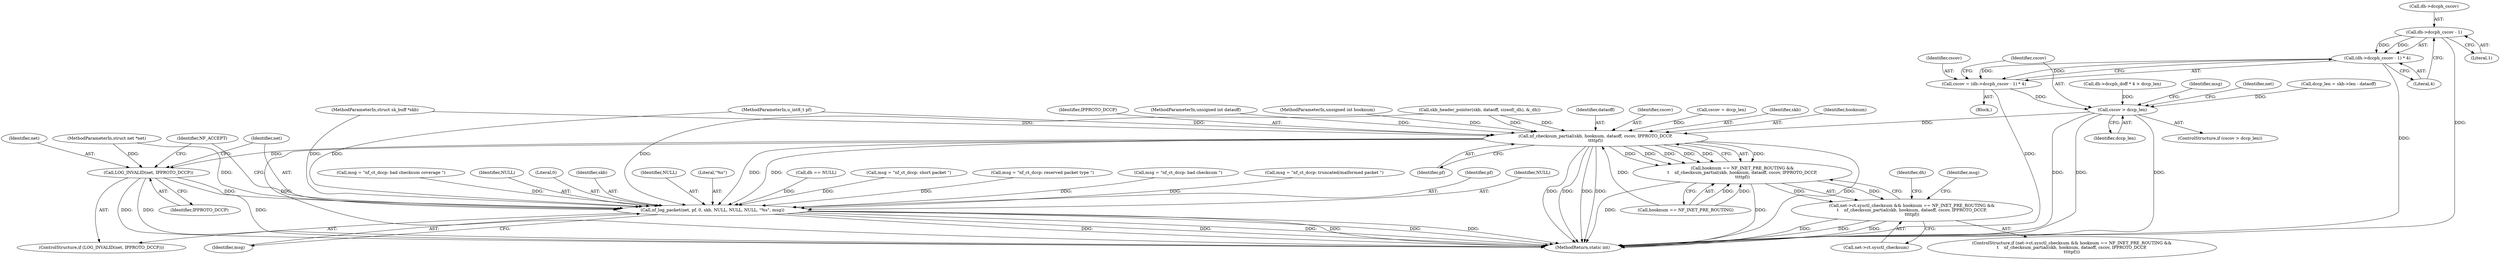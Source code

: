 digraph "0_linux_b22f5126a24b3b2f15448c3f2a254fc10cbc2b92@pointer" {
"1000172" [label="(Call,dh->dccph_cscov - 1)"];
"1000171" [label="(Call,(dh->dccph_cscov - 1) * 4)"];
"1000169" [label="(Call,cscov = (dh->dccph_cscov - 1) * 4)"];
"1000179" [label="(Call,cscov > dccp_len)"];
"1000198" [label="(Call,nf_checksum_partial(skb, hooknum, dataoff, cscov, IPPROTO_DCCP,\n\t\t\t\tpf))"];
"1000194" [label="(Call,hooknum == NF_INET_PRE_ROUTING &&\n\t    nf_checksum_partial(skb, hooknum, dataoff, cscov, IPPROTO_DCCP,\n\t\t\t\tpf))"];
"1000188" [label="(Call,net->ct.sysctl_checksum && hooknum == NF_INET_PRE_ROUTING &&\n\t    nf_checksum_partial(skb, hooknum, dataoff, cscov, IPPROTO_DCCP,\n\t\t\t\tpf))"];
"1000225" [label="(Call,LOG_INVALID(net, IPPROTO_DCCP))"];
"1000228" [label="(Call,nf_log_packet(net, pf, 0, skb, NULL, NULL, NULL, \"%s\", msg))"];
"1000241" [label="(MethodReturn,static int)"];
"1000195" [label="(Call,hooknum == NF_INET_PRE_ROUTING)"];
"1000206" [label="(Call,msg = \"nf_ct_dccp: bad checksum \")"];
"1000204" [label="(Identifier,pf)"];
"1000104" [label="(MethodParameterIn,unsigned int dataoff)"];
"1000228" [label="(Call,nf_log_packet(net, pf, 0, skb, NULL, NULL, NULL, \"%s\", msg))"];
"1000236" [label="(Literal,\"%s\")"];
"1000157" [label="(Call,msg = \"nf_ct_dccp: truncated/malformed packet \")"];
"1000230" [label="(Identifier,pf)"];
"1000187" [label="(ControlStructure,if (net->ct.sysctl_checksum && hooknum == NF_INET_PRE_ROUTING &&\n\t    nf_checksum_partial(skb, hooknum, dataoff, cscov, IPPROTO_DCCP,\n\t\t\t\tpf)))"];
"1000179" [label="(Call,cscov > dccp_len)"];
"1000233" [label="(Identifier,NULL)"];
"1000225" [label="(Call,LOG_INVALID(net, IPPROTO_DCCP))"];
"1000107" [label="(MethodParameterIn,unsigned int hooknum)"];
"1000172" [label="(Call,dh->dccph_cscov - 1)"];
"1000183" [label="(Call,msg = \"nf_ct_dccp: bad checksum coverage \")"];
"1000178" [label="(ControlStructure,if (cscov > dccp_len))"];
"1000231" [label="(Literal,0)"];
"1000232" [label="(Identifier,skb)"];
"1000201" [label="(Identifier,dataoff)"];
"1000177" [label="(Literal,4)"];
"1000112" [label="(Call,dccp_len = skb->len - dataoff)"];
"1000103" [label="(MethodParameterIn,struct sk_buff *skb)"];
"1000106" [label="(MethodParameterIn,u_int8_t pf)"];
"1000168" [label="(Block,)"];
"1000180" [label="(Identifier,cscov)"];
"1000234" [label="(Identifier,NULL)"];
"1000171" [label="(Call,(dh->dccph_cscov - 1) * 4)"];
"1000202" [label="(Identifier,cscov)"];
"1000169" [label="(Call,cscov = (dh->dccph_cscov - 1) * 4)"];
"1000194" [label="(Call,hooknum == NF_INET_PRE_ROUTING &&\n\t    nf_checksum_partial(skb, hooknum, dataoff, cscov, IPPROTO_DCCP,\n\t\t\t\tpf))"];
"1000235" [label="(Identifier,NULL)"];
"1000198" [label="(Call,nf_checksum_partial(skb, hooknum, dataoff, cscov, IPPROTO_DCCP,\n\t\t\t\tpf))"];
"1000176" [label="(Literal,1)"];
"1000101" [label="(MethodParameterIn,struct net *net)"];
"1000161" [label="(Call,cscov = dccp_len)"];
"1000131" [label="(Call,dh == NULL)"];
"1000135" [label="(Call,msg = \"nf_ct_dccp: short packet \")"];
"1000199" [label="(Identifier,skb)"];
"1000200" [label="(Identifier,hooknum)"];
"1000188" [label="(Call,net->ct.sysctl_checksum && hooknum == NF_INET_PRE_ROUTING &&\n\t    nf_checksum_partial(skb, hooknum, dataoff, cscov, IPPROTO_DCCP,\n\t\t\t\tpf))"];
"1000227" [label="(Identifier,IPPROTO_DCCP)"];
"1000181" [label="(Identifier,dccp_len)"];
"1000149" [label="(Call,dh->dccph_doff * 4 > dccp_len)"];
"1000237" [label="(Identifier,msg)"];
"1000184" [label="(Identifier,msg)"];
"1000226" [label="(Identifier,net)"];
"1000229" [label="(Identifier,net)"];
"1000213" [label="(Identifier,dh)"];
"1000217" [label="(Call,msg = \"nf_ct_dccp: reserved packet type \")"];
"1000224" [label="(ControlStructure,if (LOG_INVALID(net, IPPROTO_DCCP)))"];
"1000203" [label="(Identifier,IPPROTO_DCCP)"];
"1000123" [label="(Call,skb_header_pointer(skb, dataoff, sizeof(_dh), &_dh))"];
"1000189" [label="(Call,net->ct.sysctl_checksum)"];
"1000191" [label="(Identifier,net)"];
"1000240" [label="(Identifier,NF_ACCEPT)"];
"1000173" [label="(Call,dh->dccph_cscov)"];
"1000170" [label="(Identifier,cscov)"];
"1000207" [label="(Identifier,msg)"];
"1000172" -> "1000171"  [label="AST: "];
"1000172" -> "1000176"  [label="CFG: "];
"1000173" -> "1000172"  [label="AST: "];
"1000176" -> "1000172"  [label="AST: "];
"1000177" -> "1000172"  [label="CFG: "];
"1000172" -> "1000241"  [label="DDG: "];
"1000172" -> "1000171"  [label="DDG: "];
"1000172" -> "1000171"  [label="DDG: "];
"1000171" -> "1000169"  [label="AST: "];
"1000171" -> "1000177"  [label="CFG: "];
"1000177" -> "1000171"  [label="AST: "];
"1000169" -> "1000171"  [label="CFG: "];
"1000171" -> "1000241"  [label="DDG: "];
"1000171" -> "1000169"  [label="DDG: "];
"1000171" -> "1000169"  [label="DDG: "];
"1000169" -> "1000168"  [label="AST: "];
"1000170" -> "1000169"  [label="AST: "];
"1000180" -> "1000169"  [label="CFG: "];
"1000169" -> "1000241"  [label="DDG: "];
"1000169" -> "1000179"  [label="DDG: "];
"1000179" -> "1000178"  [label="AST: "];
"1000179" -> "1000181"  [label="CFG: "];
"1000180" -> "1000179"  [label="AST: "];
"1000181" -> "1000179"  [label="AST: "];
"1000184" -> "1000179"  [label="CFG: "];
"1000191" -> "1000179"  [label="CFG: "];
"1000179" -> "1000241"  [label="DDG: "];
"1000179" -> "1000241"  [label="DDG: "];
"1000179" -> "1000241"  [label="DDG: "];
"1000149" -> "1000179"  [label="DDG: "];
"1000112" -> "1000179"  [label="DDG: "];
"1000179" -> "1000198"  [label="DDG: "];
"1000198" -> "1000194"  [label="AST: "];
"1000198" -> "1000204"  [label="CFG: "];
"1000199" -> "1000198"  [label="AST: "];
"1000200" -> "1000198"  [label="AST: "];
"1000201" -> "1000198"  [label="AST: "];
"1000202" -> "1000198"  [label="AST: "];
"1000203" -> "1000198"  [label="AST: "];
"1000204" -> "1000198"  [label="AST: "];
"1000194" -> "1000198"  [label="CFG: "];
"1000198" -> "1000241"  [label="DDG: "];
"1000198" -> "1000241"  [label="DDG: "];
"1000198" -> "1000241"  [label="DDG: "];
"1000198" -> "1000241"  [label="DDG: "];
"1000198" -> "1000241"  [label="DDG: "];
"1000198" -> "1000241"  [label="DDG: "];
"1000198" -> "1000194"  [label="DDG: "];
"1000198" -> "1000194"  [label="DDG: "];
"1000198" -> "1000194"  [label="DDG: "];
"1000198" -> "1000194"  [label="DDG: "];
"1000198" -> "1000194"  [label="DDG: "];
"1000198" -> "1000194"  [label="DDG: "];
"1000123" -> "1000198"  [label="DDG: "];
"1000123" -> "1000198"  [label="DDG: "];
"1000103" -> "1000198"  [label="DDG: "];
"1000195" -> "1000198"  [label="DDG: "];
"1000107" -> "1000198"  [label="DDG: "];
"1000104" -> "1000198"  [label="DDG: "];
"1000161" -> "1000198"  [label="DDG: "];
"1000106" -> "1000198"  [label="DDG: "];
"1000198" -> "1000225"  [label="DDG: "];
"1000198" -> "1000228"  [label="DDG: "];
"1000198" -> "1000228"  [label="DDG: "];
"1000194" -> "1000188"  [label="AST: "];
"1000194" -> "1000195"  [label="CFG: "];
"1000195" -> "1000194"  [label="AST: "];
"1000188" -> "1000194"  [label="CFG: "];
"1000194" -> "1000241"  [label="DDG: "];
"1000194" -> "1000241"  [label="DDG: "];
"1000194" -> "1000188"  [label="DDG: "];
"1000194" -> "1000188"  [label="DDG: "];
"1000195" -> "1000194"  [label="DDG: "];
"1000195" -> "1000194"  [label="DDG: "];
"1000188" -> "1000187"  [label="AST: "];
"1000188" -> "1000189"  [label="CFG: "];
"1000189" -> "1000188"  [label="AST: "];
"1000207" -> "1000188"  [label="CFG: "];
"1000213" -> "1000188"  [label="CFG: "];
"1000188" -> "1000241"  [label="DDG: "];
"1000188" -> "1000241"  [label="DDG: "];
"1000188" -> "1000241"  [label="DDG: "];
"1000225" -> "1000224"  [label="AST: "];
"1000225" -> "1000227"  [label="CFG: "];
"1000226" -> "1000225"  [label="AST: "];
"1000227" -> "1000225"  [label="AST: "];
"1000229" -> "1000225"  [label="CFG: "];
"1000240" -> "1000225"  [label="CFG: "];
"1000225" -> "1000241"  [label="DDG: "];
"1000225" -> "1000241"  [label="DDG: "];
"1000225" -> "1000241"  [label="DDG: "];
"1000101" -> "1000225"  [label="DDG: "];
"1000225" -> "1000228"  [label="DDG: "];
"1000228" -> "1000224"  [label="AST: "];
"1000228" -> "1000237"  [label="CFG: "];
"1000229" -> "1000228"  [label="AST: "];
"1000230" -> "1000228"  [label="AST: "];
"1000231" -> "1000228"  [label="AST: "];
"1000232" -> "1000228"  [label="AST: "];
"1000233" -> "1000228"  [label="AST: "];
"1000234" -> "1000228"  [label="AST: "];
"1000235" -> "1000228"  [label="AST: "];
"1000236" -> "1000228"  [label="AST: "];
"1000237" -> "1000228"  [label="AST: "];
"1000240" -> "1000228"  [label="CFG: "];
"1000228" -> "1000241"  [label="DDG: "];
"1000228" -> "1000241"  [label="DDG: "];
"1000228" -> "1000241"  [label="DDG: "];
"1000228" -> "1000241"  [label="DDG: "];
"1000228" -> "1000241"  [label="DDG: "];
"1000228" -> "1000241"  [label="DDG: "];
"1000101" -> "1000228"  [label="DDG: "];
"1000106" -> "1000228"  [label="DDG: "];
"1000123" -> "1000228"  [label="DDG: "];
"1000103" -> "1000228"  [label="DDG: "];
"1000131" -> "1000228"  [label="DDG: "];
"1000183" -> "1000228"  [label="DDG: "];
"1000157" -> "1000228"  [label="DDG: "];
"1000217" -> "1000228"  [label="DDG: "];
"1000206" -> "1000228"  [label="DDG: "];
"1000135" -> "1000228"  [label="DDG: "];
}
